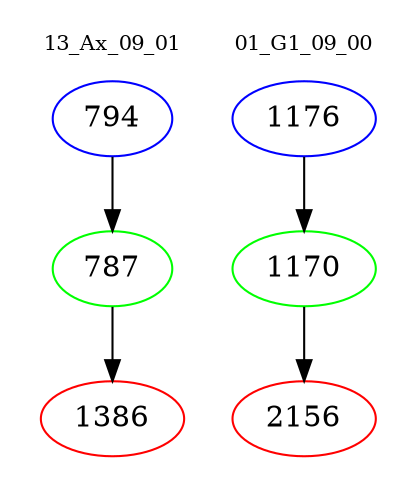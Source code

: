 digraph{
subgraph cluster_0 {
color = white
label = "13_Ax_09_01";
fontsize=10;
T0_794 [label="794", color="blue"]
T0_794 -> T0_787 [color="black"]
T0_787 [label="787", color="green"]
T0_787 -> T0_1386 [color="black"]
T0_1386 [label="1386", color="red"]
}
subgraph cluster_1 {
color = white
label = "01_G1_09_00";
fontsize=10;
T1_1176 [label="1176", color="blue"]
T1_1176 -> T1_1170 [color="black"]
T1_1170 [label="1170", color="green"]
T1_1170 -> T1_2156 [color="black"]
T1_2156 [label="2156", color="red"]
}
}
